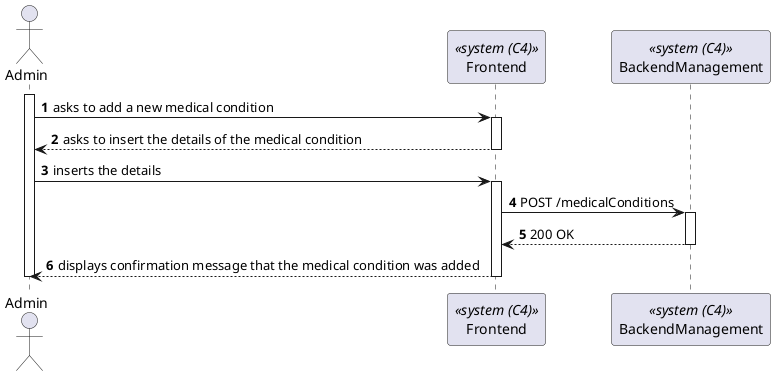 @startuml process-view
autonumber

actor "Admin" as Admin
participant Frontend as "Frontend" <<system (C4)>>
participant Backend as "BackendManagement" <<system (C4)>>

activate Admin
    Admin -> Frontend : asks to add a new medical condition
    activate Frontend
        Frontend --> Admin : asks to insert the details of the medical condition
    
    deactivate Frontend
    Admin -> Frontend : inserts the details
    activate Frontend
    
        Frontend-> Backend : POST /medicalConditions
        activate Backend
            Frontend <-- Backend : 200 OK
        deactivate Backend
    Frontend --> Admin : displays confirmation message that the medical condition was added
    
    deactivate Frontend
    deactivate Admin
@enduml